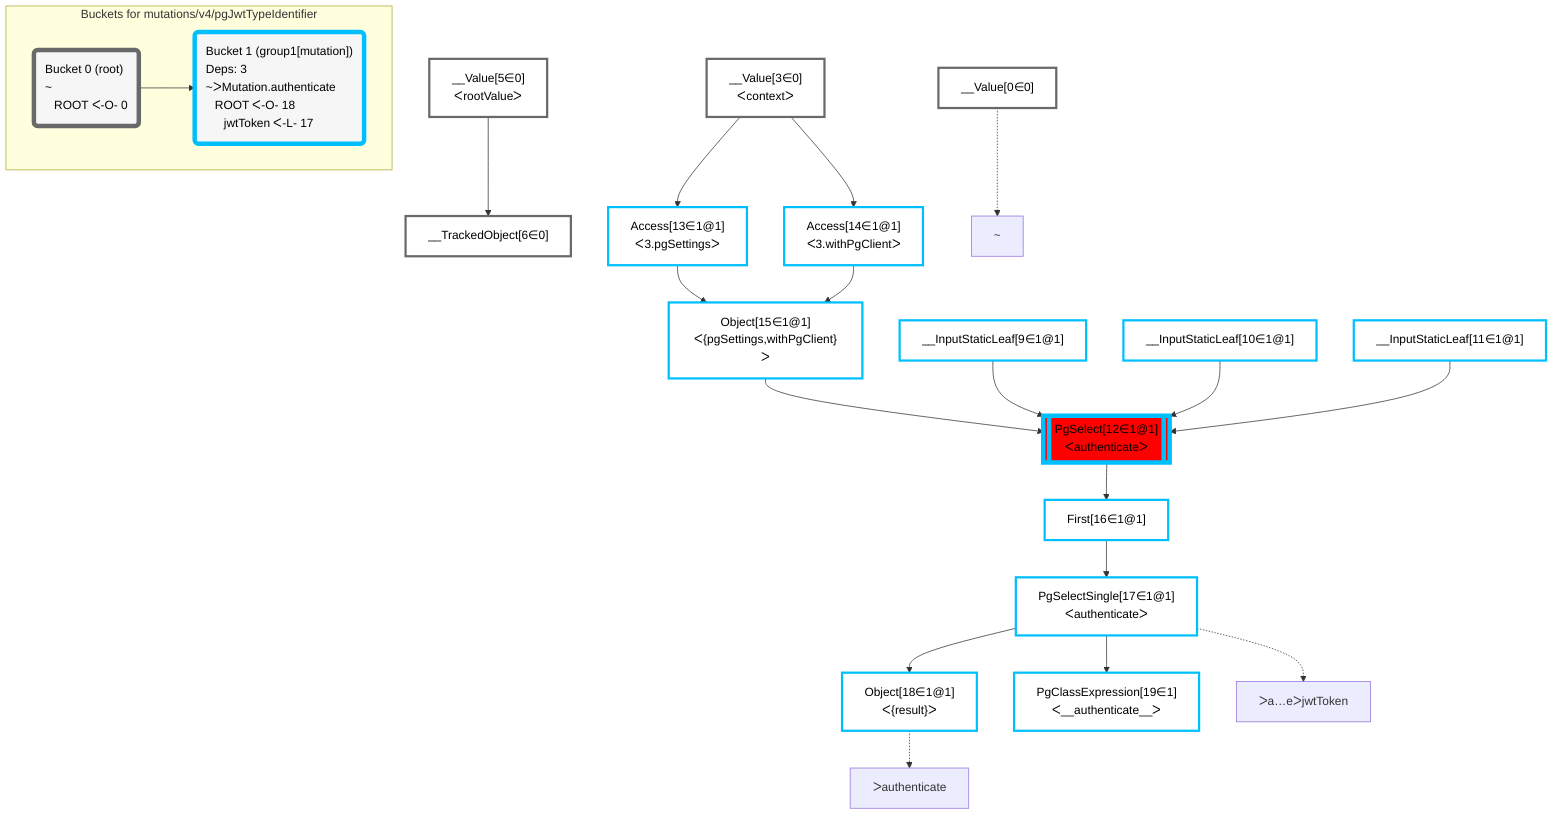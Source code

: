 graph TD
    classDef path fill:#eee,stroke:#000,color:#000
    classDef plan fill:#fff,stroke-width:3px,color:#000
    classDef itemplan fill:#fff,stroke-width:6px,color:#000
    classDef sideeffectplan fill:#f00,stroke-width:6px,color:#000
    classDef bucket fill:#f6f6f6,color:#000,stroke-width:6px,text-align:left


    %% define plans
    __Value0["__Value[0∈0]"]:::plan
    __Value3["__Value[3∈0]<br />ᐸcontextᐳ"]:::plan
    __Value5["__Value[5∈0]<br />ᐸrootValueᐳ"]:::plan
    __TrackedObject6["__TrackedObject[6∈0]"]:::plan
    __InputStaticLeaf9["__InputStaticLeaf[9∈1@1]"]:::plan
    __InputStaticLeaf10["__InputStaticLeaf[10∈1@1]"]:::plan
    __InputStaticLeaf11["__InputStaticLeaf[11∈1@1]"]:::plan
    Access13["Access[13∈1@1]<br />ᐸ3.pgSettingsᐳ"]:::plan
    Access14["Access[14∈1@1]<br />ᐸ3.withPgClientᐳ"]:::plan
    Object15["Object[15∈1@1]<br />ᐸ{pgSettings,withPgClient}ᐳ"]:::plan
    PgSelect12[["PgSelect[12∈1@1]<br />ᐸauthenticateᐳ"]]:::sideeffectplan
    First16["First[16∈1@1]"]:::plan
    PgSelectSingle17["PgSelectSingle[17∈1@1]<br />ᐸauthenticateᐳ"]:::plan
    Object18["Object[18∈1@1]<br />ᐸ{result}ᐳ"]:::plan
    PgClassExpression19["PgClassExpression[19∈1]<br />ᐸ__authenticate__ᐳ"]:::plan

    %% plan dependencies
    __Value5 --> __TrackedObject6
    __Value3 --> Access13
    __Value3 --> Access14
    Access13 & Access14 --> Object15
    Object15 & __InputStaticLeaf9 & __InputStaticLeaf10 & __InputStaticLeaf11 --> PgSelect12
    PgSelect12 --> First16
    First16 --> PgSelectSingle17
    PgSelectSingle17 --> Object18
    PgSelectSingle17 --> PgClassExpression19

    %% plan-to-path relationships
    P0["~"]
    __Value0 -.-> P0
    P17["ᐳa…eᐳjwtToken"]
    PgSelectSingle17 -.-> P17
    P18["ᐳauthenticate"]
    Object18 -.-> P18

    subgraph "Buckets for mutations/v4/pgJwtTypeIdentifier"
    Bucket0("Bucket 0 (root)<br />~<br />⠀ROOT ᐸ-O- 0"):::bucket
    classDef bucket0 stroke:#696969
    class Bucket0,__Value0,__Value3,__Value5,__TrackedObject6 bucket0
    Bucket1("Bucket 1 (group1[mutation])<br />Deps: 3<br />~ᐳMutation.authenticate<br />⠀ROOT ᐸ-O- 18<br />⠀⠀jwtToken ᐸ-L- 17"):::bucket
    classDef bucket1 stroke:#00bfff
    class Bucket1,__InputStaticLeaf9,__InputStaticLeaf10,__InputStaticLeaf11,PgSelect12,Access13,Access14,Object15,First16,PgSelectSingle17,Object18,PgClassExpression19 bucket1
    Bucket0 --> Bucket1
    end